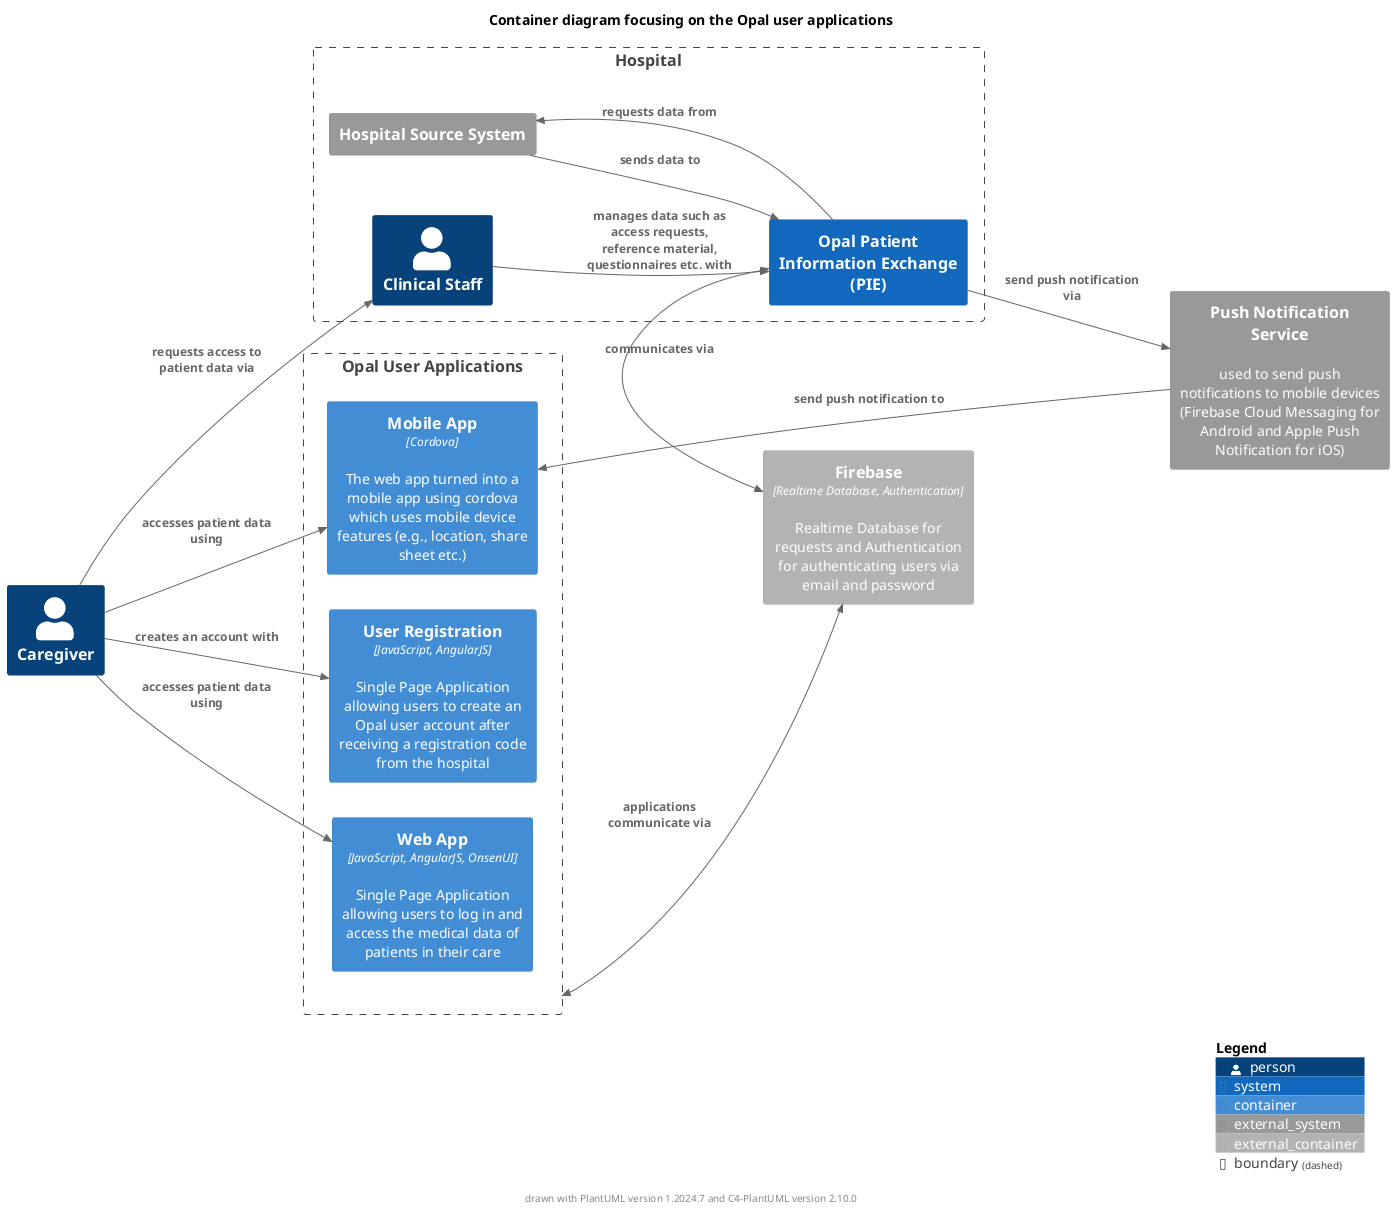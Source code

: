 @startuml opal_system_landscape
!include <C4/C4_Container>

title Container diagram focusing on the Opal user applications

Person(caregiver, "Caregiver")

Container_Ext(firebase, "Firebase", "Realtime Database, Authentication", "Realtime Database for requests and Authentication for authenticating users via email and password")
System_Ext(push_notification, "Push Notification Service", "used to send push notifications to mobile devices (Firebase Cloud Messaging for Android and Apple Push Notification for iOS)")
' System_Ext(email, "Email Service", "used to send emails to users (via SMTP)")
' System_Ext(twilio, "Twilio", "used to send SMS to users")

Boundary(hospital, "Hospital") {
    Person(clinical_staff, "Clinical Staff")
    System(opal, "Opal Patient Information Exchange (PIE)")
    System_Ext(source_system, "Hospital Source System")
}

Boundary(web, "Opal User Applications") {
    Container(app, "Mobile App", "Cordova", "The web app turned into a mobile app using cordova which uses mobile device features (e.g., location, share sheet etc.)")
    Container(registration, "User Registration", "JavaScript, AngularJS", "Single Page Application allowing users to create an Opal user account after receiving a registration code from the hospital")
    Container(webapp, "Web App", "JavaScript, AngularJS, OnsenUI", "Single Page Application allowing users to log in and access the medical data of patients in their care")
}

Rel(caregiver, app, "accesses patient data using")
Rel(caregiver, registration, "creates an account with")
Rel(caregiver, webapp, "accesses patient data using")
Rel(caregiver, clinical_staff, "requests access to patient data via")
' Rel(caregiver, twilio, "sends SMS to check in via")

BiRel(web, firebase, "applications communicate via")
BiRel(firebase, opal, "communicates via")

Rel(opal, push_notification, "send push notification via")
Rel(push_notification, app, "send push notification to")

Lay_Down(firebase, push_notification)

' Rel_Down(opal, twilio, "sends appointment reminders and registration codes via")
' Rel(twilio, caregiver, "sends SMS to")

' Lay_Up(web, email)

' Rel(opal, email, "sends registration confirmation email using")
' Rel(email, caregiver, "sends email to")

Rel(clinical_staff, opal, "manages data such as access requests, reference material, questionnaires etc. with")
' Rel(opal, db, "stores data in")
Rel_Down(source_system, opal, "sends data to")
Rel_Up(opal, source_system, "requests data from")

SHOW_LEGEND()
LAYOUT_LEFT_RIGHT()

footer drawn with PlantUML version %version() and C4-PlantUML version C4Version()

@enduml
